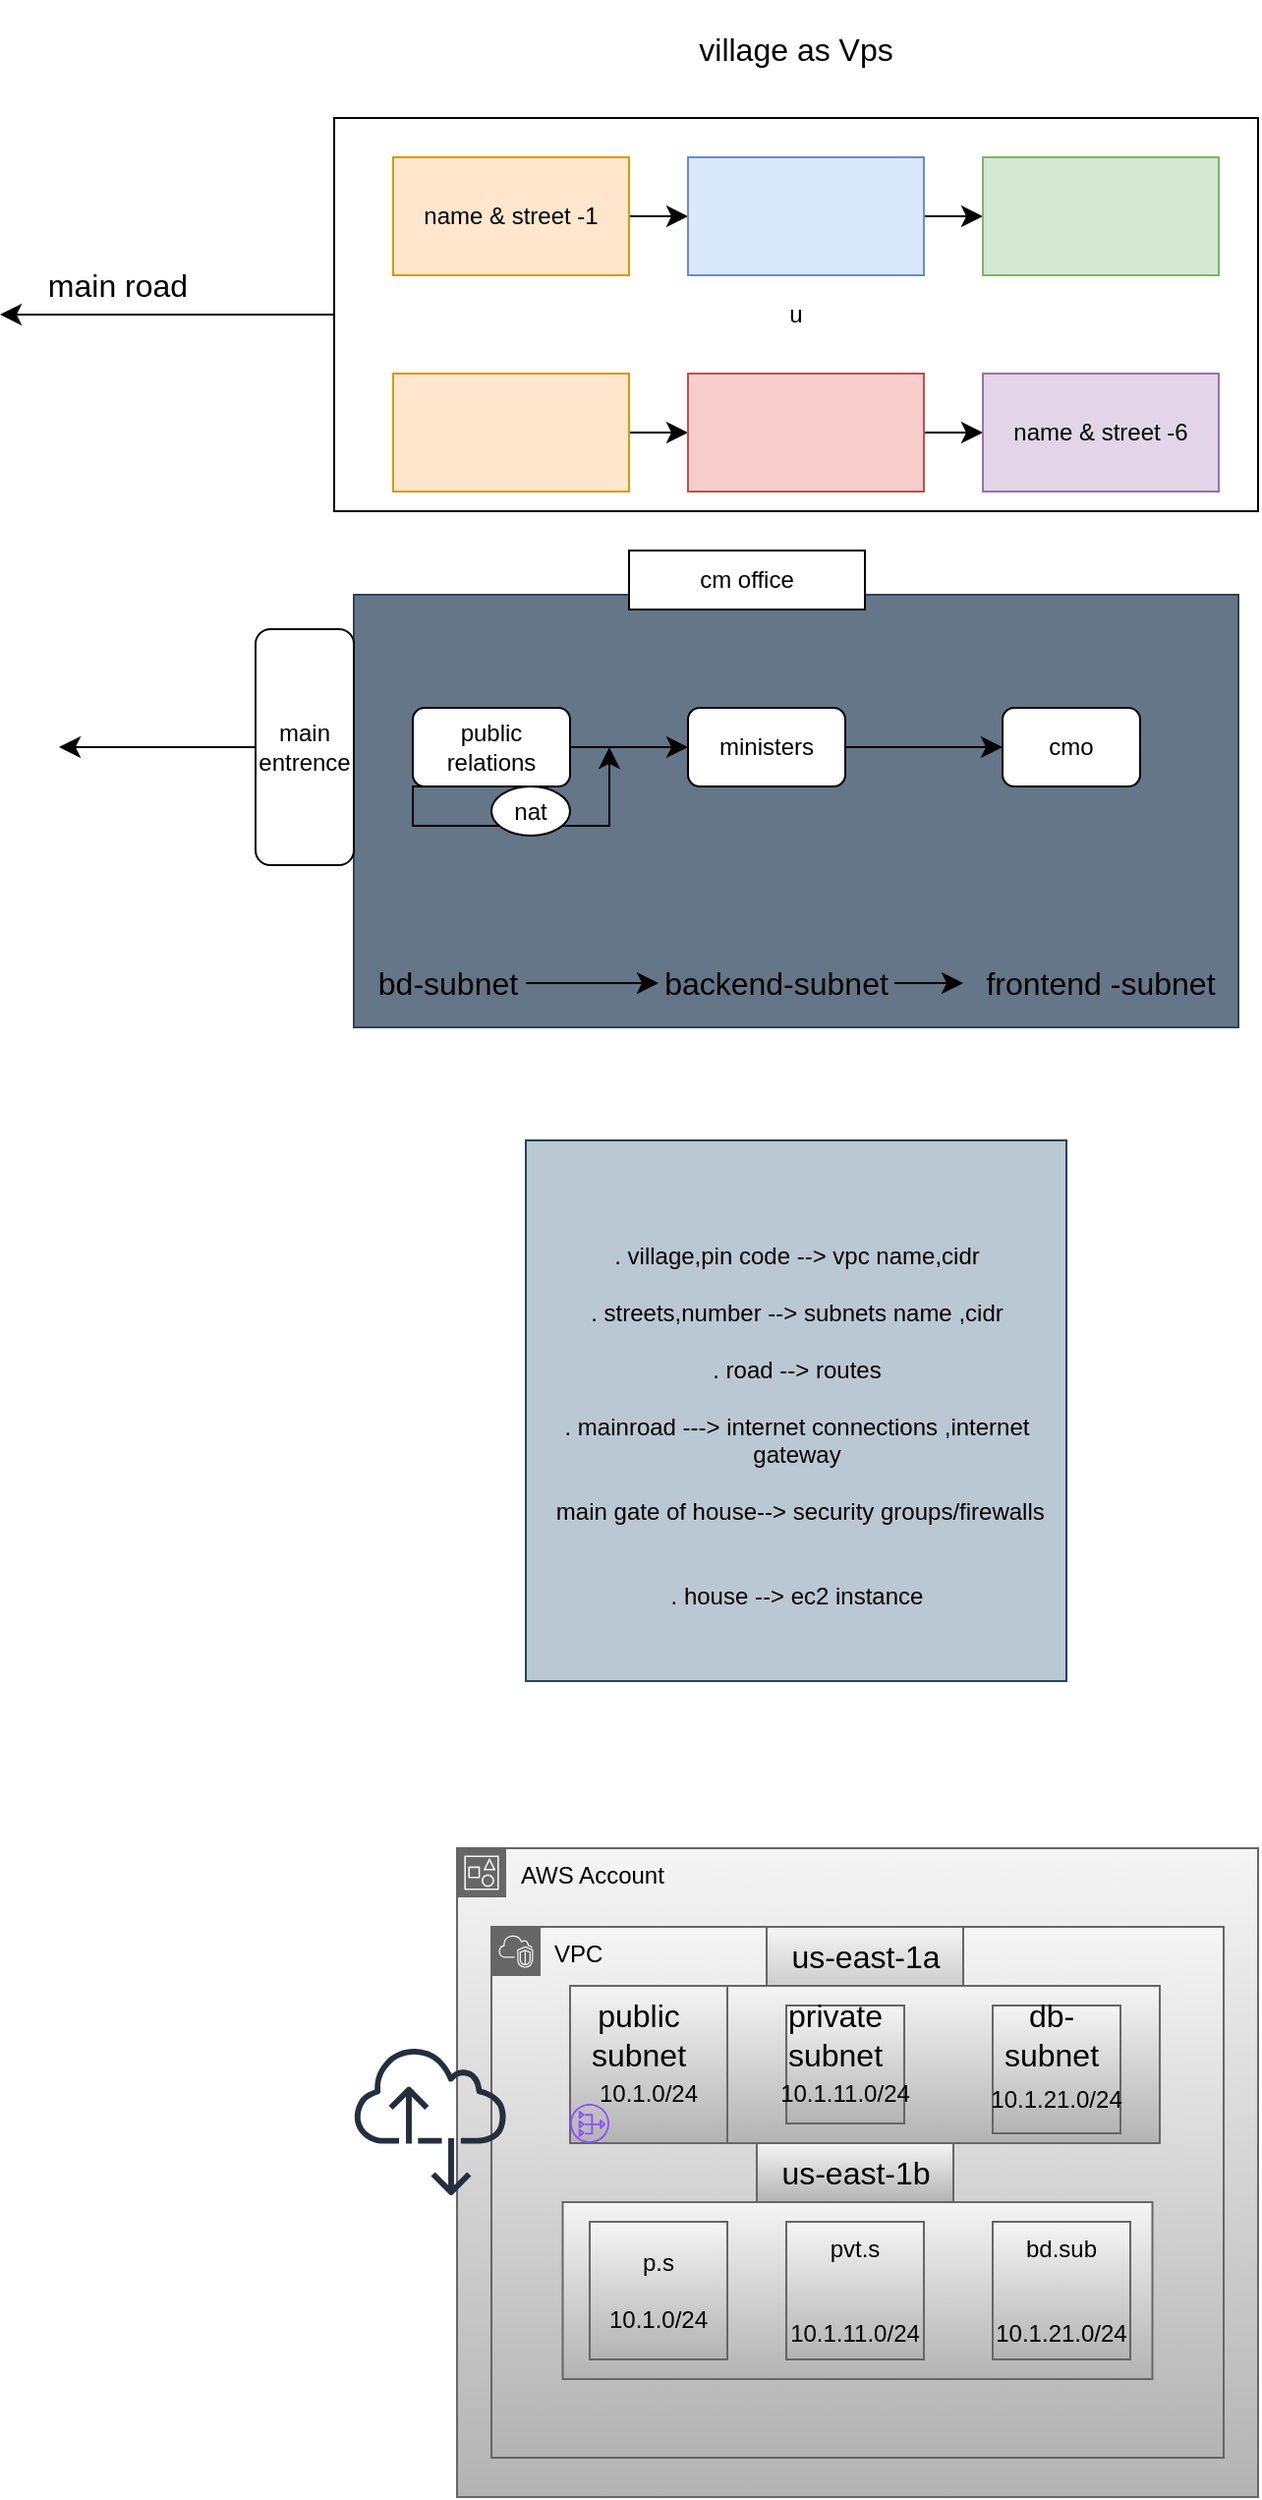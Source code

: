 <mxfile version="24.8.4">
  <diagram name="Page-1" id="mvzZ6NSyyMqOKgbDVsj_">
    <mxGraphModel dx="2000" dy="607" grid="1" gridSize="10" guides="1" tooltips="1" connect="1" arrows="0" fold="1" page="1" pageScale="1" pageWidth="850" pageHeight="1100" math="0" shadow="0">
      <root>
        <mxCell id="0" />
        <mxCell id="1" parent="0" />
        <mxCell id="NnzPZb60_fNd0hpzD29Z-30" style="edgeStyle=none;curved=1;rounded=0;orthogonalLoop=1;jettySize=auto;html=1;fontSize=12;startSize=8;endSize=8;" parent="1" source="NnzPZb60_fNd0hpzD29Z-1" edge="1">
          <mxGeometry relative="1" as="geometry">
            <mxPoint x="-110" y="210" as="targetPoint" />
          </mxGeometry>
        </mxCell>
        <mxCell id="NnzPZb60_fNd0hpzD29Z-1" value="u" style="rounded=0;whiteSpace=wrap;html=1;" parent="1" vertex="1">
          <mxGeometry x="60" y="110" width="470" height="200" as="geometry" />
        </mxCell>
        <mxCell id="NnzPZb60_fNd0hpzD29Z-16" value="" style="edgeStyle=none;curved=1;rounded=0;orthogonalLoop=1;jettySize=auto;html=1;fontSize=12;startSize=8;endSize=8;" parent="1" source="NnzPZb60_fNd0hpzD29Z-2" target="NnzPZb60_fNd0hpzD29Z-9" edge="1">
          <mxGeometry relative="1" as="geometry" />
        </mxCell>
        <mxCell id="NnzPZb60_fNd0hpzD29Z-2" value="" style="rounded=0;whiteSpace=wrap;html=1;fillColor=#ffe6cc;strokeColor=#d79b00;" parent="1" vertex="1">
          <mxGeometry x="90" y="240" width="120" height="60" as="geometry" />
        </mxCell>
        <mxCell id="NnzPZb60_fNd0hpzD29Z-14" value="" style="edgeStyle=none;curved=1;rounded=0;orthogonalLoop=1;jettySize=auto;html=1;fontSize=12;startSize=8;endSize=8;" parent="1" source="NnzPZb60_fNd0hpzD29Z-3" target="NnzPZb60_fNd0hpzD29Z-11" edge="1">
          <mxGeometry relative="1" as="geometry" />
        </mxCell>
        <mxCell id="NnzPZb60_fNd0hpzD29Z-3" value="" style="rounded=0;whiteSpace=wrap;html=1;" parent="1" vertex="1">
          <mxGeometry x="240" y="130" width="120" height="60" as="geometry" />
        </mxCell>
        <mxCell id="NnzPZb60_fNd0hpzD29Z-13" value="" style="edgeStyle=none;curved=1;rounded=0;orthogonalLoop=1;jettySize=auto;html=1;fontSize=12;startSize=8;endSize=8;" parent="1" source="NnzPZb60_fNd0hpzD29Z-8" target="NnzPZb60_fNd0hpzD29Z-3" edge="1">
          <mxGeometry relative="1" as="geometry" />
        </mxCell>
        <mxCell id="NnzPZb60_fNd0hpzD29Z-8" value="name &amp;amp; street -1" style="rounded=0;whiteSpace=wrap;html=1;fillColor=#ffe6cc;strokeColor=#d79b00;" parent="1" vertex="1">
          <mxGeometry x="90" y="130" width="120" height="60" as="geometry" />
        </mxCell>
        <mxCell id="NnzPZb60_fNd0hpzD29Z-15" value="" style="edgeStyle=none;curved=1;rounded=0;orthogonalLoop=1;jettySize=auto;html=1;fontSize=12;startSize=8;endSize=8;" parent="1" source="NnzPZb60_fNd0hpzD29Z-9" target="NnzPZb60_fNd0hpzD29Z-10" edge="1">
          <mxGeometry relative="1" as="geometry" />
        </mxCell>
        <mxCell id="NnzPZb60_fNd0hpzD29Z-9" value="" style="rounded=0;whiteSpace=wrap;html=1;fillColor=#f8cecc;strokeColor=#b85450;" parent="1" vertex="1">
          <mxGeometry x="240" y="240" width="120" height="60" as="geometry" />
        </mxCell>
        <mxCell id="NnzPZb60_fNd0hpzD29Z-10" value="name &amp;amp; street -6" style="rounded=0;whiteSpace=wrap;html=1;fillColor=#e1d5e7;strokeColor=#9673a6;" parent="1" vertex="1">
          <mxGeometry x="390" y="240" width="120" height="60" as="geometry" />
        </mxCell>
        <mxCell id="NnzPZb60_fNd0hpzD29Z-11" value="" style="rounded=0;whiteSpace=wrap;html=1;fillColor=#d5e8d4;strokeColor=#82b366;" parent="1" vertex="1">
          <mxGeometry x="390" y="130" width="120" height="60" as="geometry" />
        </mxCell>
        <mxCell id="NnzPZb60_fNd0hpzD29Z-17" value="" style="rounded=0;whiteSpace=wrap;html=1;fillColor=#647687;fontColor=#ffffff;strokeColor=#314354;" parent="1" vertex="1">
          <mxGeometry x="70" y="352.5" width="450" height="220" as="geometry" />
        </mxCell>
        <mxCell id="9qyINy1KkSHCjzg-Aph0-6" style="edgeStyle=orthogonalEdgeStyle;rounded=0;orthogonalLoop=1;jettySize=auto;html=1;entryX=0;entryY=0.5;entryDx=0;entryDy=0;fontSize=12;startSize=8;endSize=8;" edge="1" parent="1" source="9qyINy1KkSHCjzg-Aph0-13">
          <mxGeometry relative="1" as="geometry">
            <mxPoint x="100" y="450" as="sourcePoint" />
            <mxPoint x="200" y="430" as="targetPoint" />
            <Array as="points">
              <mxPoint x="100" y="450" />
              <mxPoint x="100" y="470" />
              <mxPoint x="200" y="470" />
            </Array>
          </mxGeometry>
        </mxCell>
        <mxCell id="9qyINy1KkSHCjzg-Aph0-12" value="" style="edgeStyle=elbowEdgeStyle;rounded=0;orthogonalLoop=1;jettySize=auto;html=1;fontSize=12;startSize=8;endSize=8;" edge="1" parent="1" source="NnzPZb60_fNd0hpzD29Z-18" target="NnzPZb60_fNd0hpzD29Z-19">
          <mxGeometry relative="1" as="geometry" />
        </mxCell>
        <mxCell id="NnzPZb60_fNd0hpzD29Z-18" value="public relations" style="rounded=1;whiteSpace=wrap;html=1;" parent="1" vertex="1">
          <mxGeometry x="100" y="410" width="80" height="40" as="geometry" />
        </mxCell>
        <mxCell id="9qyINy1KkSHCjzg-Aph0-8" style="edgeStyle=none;curved=1;rounded=0;orthogonalLoop=1;jettySize=auto;html=1;fontSize=12;startSize=8;endSize=8;" edge="1" parent="1" source="NnzPZb60_fNd0hpzD29Z-19" target="NnzPZb60_fNd0hpzD29Z-20">
          <mxGeometry relative="1" as="geometry" />
        </mxCell>
        <mxCell id="NnzPZb60_fNd0hpzD29Z-19" value="ministers" style="rounded=1;whiteSpace=wrap;html=1;" parent="1" vertex="1">
          <mxGeometry x="240" y="410" width="80" height="40" as="geometry" />
        </mxCell>
        <mxCell id="NnzPZb60_fNd0hpzD29Z-20" value="cmo" style="rounded=1;whiteSpace=wrap;html=1;" parent="1" vertex="1">
          <mxGeometry x="400" y="410" width="70" height="40" as="geometry" />
        </mxCell>
        <mxCell id="NnzPZb60_fNd0hpzD29Z-22" style="edgeStyle=none;curved=1;rounded=0;orthogonalLoop=1;jettySize=auto;html=1;fontSize=12;startSize=8;endSize=8;" parent="1" source="NnzPZb60_fNd0hpzD29Z-21" edge="1">
          <mxGeometry relative="1" as="geometry">
            <mxPoint x="-80" y="430" as="targetPoint" />
          </mxGeometry>
        </mxCell>
        <mxCell id="NnzPZb60_fNd0hpzD29Z-21" value="main&lt;div&gt;entrence&lt;/div&gt;" style="rounded=1;whiteSpace=wrap;html=1;" parent="1" vertex="1">
          <mxGeometry x="20" y="370" width="50" height="120" as="geometry" />
        </mxCell>
        <mxCell id="NnzPZb60_fNd0hpzD29Z-23" value="cm office" style="rounded=0;whiteSpace=wrap;html=1;" parent="1" vertex="1">
          <mxGeometry x="210" y="330" width="120" height="30" as="geometry" />
        </mxCell>
        <mxCell id="NnzPZb60_fNd0hpzD29Z-24" value="" style="rounded=0;whiteSpace=wrap;html=1;fillColor=#dae8fc;strokeColor=#6c8ebf;" parent="1" vertex="1">
          <mxGeometry x="240" y="130" width="120" height="60" as="geometry" />
        </mxCell>
        <mxCell id="NnzPZb60_fNd0hpzD29Z-26" value="&lt;div&gt;&lt;br&gt;&lt;/div&gt;&lt;div&gt;. village,pin code --&amp;gt; vpc name,cidr&lt;/div&gt;&lt;div&gt;&lt;br&gt;&lt;/div&gt;&lt;div&gt;. streets,number --&amp;gt; subnets name ,cidr&lt;/div&gt;&lt;div&gt;&lt;br&gt;&lt;/div&gt;&lt;div&gt;. road --&amp;gt; routes&lt;/div&gt;&lt;div&gt;&lt;br&gt;&lt;/div&gt;&lt;div&gt;. mainroad ---&amp;gt; internet connections ,internet gateway&lt;/div&gt;&lt;div&gt;&lt;br&gt;&lt;/div&gt;&lt;div&gt;&amp;nbsp;main gate of house--&amp;gt; security groups/firewalls&lt;/div&gt;&lt;div&gt;&lt;br&gt;&lt;/div&gt;&lt;div&gt;&lt;br&gt;&lt;/div&gt;&lt;div&gt;. house --&amp;gt; ec2 instance&lt;/div&gt;" style="whiteSpace=wrap;html=1;aspect=fixed;fillColor=#bac8d3;strokeColor=#23445d;" parent="1" vertex="1">
          <mxGeometry x="157.5" y="630" width="275" height="275" as="geometry" />
        </mxCell>
        <mxCell id="NnzPZb60_fNd0hpzD29Z-29" value="village as Vps" style="text;html=1;align=center;verticalAlign=middle;whiteSpace=wrap;rounded=0;fontSize=16;" parent="1" vertex="1">
          <mxGeometry x="230" y="50" width="130" height="50" as="geometry" />
        </mxCell>
        <mxCell id="NnzPZb60_fNd0hpzD29Z-31" value="main road" style="text;strokeColor=none;align=center;fillColor=none;html=1;verticalAlign=middle;whiteSpace=wrap;rounded=0;fontSize=16;" parent="1" vertex="1">
          <mxGeometry x="-90" y="180" width="80" height="30" as="geometry" />
        </mxCell>
        <mxCell id="NnzPZb60_fNd0hpzD29Z-32" value="frontend -subnet" style="text;html=1;align=center;verticalAlign=middle;whiteSpace=wrap;rounded=0;fontSize=16;" parent="1" vertex="1">
          <mxGeometry x="380" y="535" width="140" height="30" as="geometry" />
        </mxCell>
        <mxCell id="NnzPZb60_fNd0hpzD29Z-36" style="edgeStyle=none;curved=1;rounded=0;orthogonalLoop=1;jettySize=auto;html=1;fontSize=12;startSize=8;endSize=8;" parent="1" source="NnzPZb60_fNd0hpzD29Z-33" target="NnzPZb60_fNd0hpzD29Z-32" edge="1">
          <mxGeometry relative="1" as="geometry" />
        </mxCell>
        <mxCell id="NnzPZb60_fNd0hpzD29Z-33" value="backend-subnet" style="text;html=1;align=center;verticalAlign=middle;whiteSpace=wrap;rounded=0;fontSize=16;" parent="1" vertex="1">
          <mxGeometry x="225" y="535" width="120" height="30" as="geometry" />
        </mxCell>
        <mxCell id="NnzPZb60_fNd0hpzD29Z-35" style="edgeStyle=none;curved=1;rounded=0;orthogonalLoop=1;jettySize=auto;html=1;fontSize=12;startSize=8;endSize=8;" parent="1" source="NnzPZb60_fNd0hpzD29Z-34" target="NnzPZb60_fNd0hpzD29Z-33" edge="1">
          <mxGeometry relative="1" as="geometry" />
        </mxCell>
        <mxCell id="NnzPZb60_fNd0hpzD29Z-34" value="bd-subnet" style="text;html=1;align=center;verticalAlign=middle;whiteSpace=wrap;rounded=0;fontSize=16;" parent="1" vertex="1">
          <mxGeometry x="77.5" y="535" width="80" height="30" as="geometry" />
        </mxCell>
        <mxCell id="9qyINy1KkSHCjzg-Aph0-13" value="nat" style="ellipse;whiteSpace=wrap;html=1;" vertex="1" parent="1">
          <mxGeometry x="140" y="450" width="40" height="25" as="geometry" />
        </mxCell>
        <mxCell id="9qyINy1KkSHCjzg-Aph0-24" value="AWS Account" style="points=[[0,0],[0.25,0],[0.5,0],[0.75,0],[1,0],[1,0.25],[1,0.5],[1,0.75],[1,1],[0.75,1],[0.5,1],[0.25,1],[0,1],[0,0.75],[0,0.5],[0,0.25]];outlineConnect=0;gradientColor=#b3b3b3;html=1;whiteSpace=wrap;fontSize=12;fontStyle=0;container=1;pointerEvents=0;collapsible=0;recursiveResize=0;shape=mxgraph.aws4.group;grIcon=mxgraph.aws4.group_account;strokeColor=#666666;fillColor=#f5f5f5;verticalAlign=top;align=left;spacingLeft=30;dashed=0;" vertex="1" parent="1">
          <mxGeometry x="122.5" y="990" width="407.5" height="330" as="geometry" />
        </mxCell>
        <mxCell id="9qyINy1KkSHCjzg-Aph0-25" value="VPC" style="points=[[0,0],[0.25,0],[0.5,0],[0.75,0],[1,0],[1,0.25],[1,0.5],[1,0.75],[1,1],[0.75,1],[0.5,1],[0.25,1],[0,1],[0,0.75],[0,0.5],[0,0.25]];outlineConnect=0;gradientColor=#b3b3b3;html=1;whiteSpace=wrap;fontSize=12;fontStyle=0;container=1;pointerEvents=0;collapsible=0;recursiveResize=0;shape=mxgraph.aws4.group;grIcon=mxgraph.aws4.group_vpc2;strokeColor=#666666;fillColor=#f5f5f5;verticalAlign=top;align=left;spacingLeft=30;dashed=0;" vertex="1" parent="9qyINy1KkSHCjzg-Aph0-24">
          <mxGeometry x="17.5" y="40" width="372.5" height="270" as="geometry" />
        </mxCell>
        <mxCell id="9qyINy1KkSHCjzg-Aph0-27" value="" style="rounded=0;whiteSpace=wrap;html=1;fillColor=#f5f5f5;gradientColor=#b3b3b3;strokeColor=#666666;" vertex="1" parent="9qyINy1KkSHCjzg-Aph0-25">
          <mxGeometry x="40" y="30" width="300" height="80" as="geometry" />
        </mxCell>
        <mxCell id="9qyINy1KkSHCjzg-Aph0-28" value="" style="rounded=0;whiteSpace=wrap;html=1;fillColor=#f5f5f5;gradientColor=#b3b3b3;strokeColor=#666666;" vertex="1" parent="9qyINy1KkSHCjzg-Aph0-25">
          <mxGeometry x="36.25" y="140" width="300" height="90" as="geometry" />
        </mxCell>
        <mxCell id="9qyINy1KkSHCjzg-Aph0-33" value="" style="edgeStyle=none;curved=1;rounded=0;orthogonalLoop=1;jettySize=auto;html=1;fontSize=12;startSize=8;endSize=8;fillColor=#f5f5f5;gradientColor=#b3b3b3;strokeColor=#666666;" edge="1" parent="9qyINy1KkSHCjzg-Aph0-25" source="9qyINy1KkSHCjzg-Aph0-32" target="9qyINy1KkSHCjzg-Aph0-28">
          <mxGeometry relative="1" as="geometry" />
        </mxCell>
        <mxCell id="9qyINy1KkSHCjzg-Aph0-32" value="us-east-1b" style="text;html=1;align=center;verticalAlign=middle;resizable=0;points=[];autosize=1;strokeColor=#666666;fillColor=#f5f5f5;fontSize=16;gradientColor=#b3b3b3;" vertex="1" parent="9qyINy1KkSHCjzg-Aph0-25">
          <mxGeometry x="135" y="110" width="100" height="30" as="geometry" />
        </mxCell>
        <mxCell id="9qyINy1KkSHCjzg-Aph0-29" value="us-east-1a&lt;div&gt;&lt;br&gt;&lt;/div&gt;" style="text;html=1;align=center;verticalAlign=middle;resizable=0;points=[];autosize=1;strokeColor=#666666;fillColor=#f5f5f5;fontSize=16;gradientColor=#b3b3b3;" vertex="1" parent="9qyINy1KkSHCjzg-Aph0-25">
          <mxGeometry x="140" width="100" height="50" as="geometry" />
        </mxCell>
        <mxCell id="9qyINy1KkSHCjzg-Aph0-34" value="" style="whiteSpace=wrap;html=1;aspect=fixed;fillColor=#f5f5f5;gradientColor=#b3b3b3;strokeColor=#666666;" vertex="1" parent="9qyINy1KkSHCjzg-Aph0-25">
          <mxGeometry x="50" y="40" width="60" height="60" as="geometry" />
        </mxCell>
        <mxCell id="9qyINy1KkSHCjzg-Aph0-35" value="" style="rounded=0;whiteSpace=wrap;html=1;fillColor=#f5f5f5;gradientColor=#b3b3b3;strokeColor=#666666;" vertex="1" parent="9qyINy1KkSHCjzg-Aph0-25">
          <mxGeometry x="40" y="30" width="300" height="80" as="geometry" />
        </mxCell>
        <mxCell id="9qyINy1KkSHCjzg-Aph0-36" value="&lt;div&gt;&lt;br&gt;&lt;/div&gt;&lt;div&gt;&lt;br&gt;&lt;/div&gt;&lt;div&gt;10.1.0/24&lt;/div&gt;" style="whiteSpace=wrap;html=1;aspect=fixed;fillColor=#f5f5f5;strokeColor=#666666;gradientColor=#b3b3b3;" vertex="1" parent="9qyINy1KkSHCjzg-Aph0-25">
          <mxGeometry x="40" y="30" width="80" height="80" as="geometry" />
        </mxCell>
        <mxCell id="9qyINy1KkSHCjzg-Aph0-37" value="&lt;div&gt;&lt;br&gt;&lt;/div&gt;&lt;div&gt;&lt;div&gt;&lt;br&gt;&lt;/div&gt;&lt;div&gt;10.1.11.0/24&lt;/div&gt;&lt;/div&gt;" style="whiteSpace=wrap;html=1;aspect=fixed;fillColor=#f5f5f5;strokeColor=#666666;gradientColor=#b3b3b3;" vertex="1" parent="9qyINy1KkSHCjzg-Aph0-25">
          <mxGeometry x="150" y="40" width="60" height="60" as="geometry" />
        </mxCell>
        <mxCell id="9qyINy1KkSHCjzg-Aph0-38" value="&lt;div&gt;&lt;br&gt;&lt;/div&gt;&lt;div&gt;&lt;div&gt;&lt;br&gt;&lt;/div&gt;&lt;div&gt;10.1.21.0/24&lt;/div&gt;&lt;/div&gt;" style="whiteSpace=wrap;html=1;aspect=fixed;fillColor=#f5f5f5;strokeColor=#666666;gradientColor=#b3b3b3;" vertex="1" parent="9qyINy1KkSHCjzg-Aph0-25">
          <mxGeometry x="255" y="40" width="65" height="65" as="geometry" />
        </mxCell>
        <mxCell id="9qyINy1KkSHCjzg-Aph0-39" value="pvt.s&lt;div&gt;&lt;br&gt;&lt;/div&gt;&lt;div&gt;&lt;div&gt;&lt;br&gt;&lt;/div&gt;&lt;div&gt;10.1.11.0/24&lt;/div&gt;&lt;/div&gt;" style="whiteSpace=wrap;html=1;aspect=fixed;fillColor=#f5f5f5;strokeColor=#666666;gradientColor=#b3b3b3;" vertex="1" parent="9qyINy1KkSHCjzg-Aph0-25">
          <mxGeometry x="150" y="150" width="70" height="70" as="geometry" />
        </mxCell>
        <mxCell id="9qyINy1KkSHCjzg-Aph0-40" value="p.s&lt;br&gt;&lt;div&gt;&lt;div&gt;&lt;br&gt;&lt;/div&gt;&lt;div&gt;10.1.0/24&lt;/div&gt;&lt;/div&gt;" style="whiteSpace=wrap;html=1;aspect=fixed;fillColor=#f5f5f5;strokeColor=#666666;gradientColor=#b3b3b3;" vertex="1" parent="9qyINy1KkSHCjzg-Aph0-25">
          <mxGeometry x="50" y="150" width="70" height="70" as="geometry" />
        </mxCell>
        <mxCell id="9qyINy1KkSHCjzg-Aph0-41" value="bd.sub&lt;div&gt;&lt;br&gt;&lt;/div&gt;&lt;div&gt;&lt;div&gt;&lt;br&gt;&lt;/div&gt;&lt;div&gt;10.1.21.0/24&lt;/div&gt;&lt;/div&gt;" style="whiteSpace=wrap;html=1;aspect=fixed;fillColor=#f5f5f5;strokeColor=#666666;gradientColor=#b3b3b3;" vertex="1" parent="9qyINy1KkSHCjzg-Aph0-25">
          <mxGeometry x="255" y="150" width="70" height="70" as="geometry" />
        </mxCell>
        <mxCell id="9qyINy1KkSHCjzg-Aph0-43" value="public subnet" style="text;html=1;align=center;verticalAlign=middle;whiteSpace=wrap;rounded=0;fontSize=16;" vertex="1" parent="9qyINy1KkSHCjzg-Aph0-25">
          <mxGeometry x="50" y="40" width="50" height="30" as="geometry" />
        </mxCell>
        <mxCell id="9qyINy1KkSHCjzg-Aph0-48" value="private&lt;div&gt;subnet&lt;/div&gt;" style="text;html=1;align=center;verticalAlign=middle;whiteSpace=wrap;rounded=0;fontSize=16;" vertex="1" parent="9qyINy1KkSHCjzg-Aph0-25">
          <mxGeometry x="150" y="40" width="50" height="30" as="geometry" />
        </mxCell>
        <mxCell id="9qyINy1KkSHCjzg-Aph0-49" value="db-subnet" style="text;html=1;align=center;verticalAlign=middle;whiteSpace=wrap;rounded=0;fontSize=16;" vertex="1" parent="9qyINy1KkSHCjzg-Aph0-25">
          <mxGeometry x="260" y="40" width="50" height="30" as="geometry" />
        </mxCell>
        <mxCell id="9qyINy1KkSHCjzg-Aph0-51" value="" style="sketch=0;outlineConnect=0;fontColor=#232F3E;gradientColor=none;fillColor=#8C4FFF;strokeColor=none;dashed=0;verticalLabelPosition=bottom;verticalAlign=top;align=center;html=1;fontSize=12;fontStyle=0;aspect=fixed;pointerEvents=1;shape=mxgraph.aws4.nat_gateway;" vertex="1" parent="9qyINy1KkSHCjzg-Aph0-25">
          <mxGeometry x="40" y="90" width="20" height="20" as="geometry" />
        </mxCell>
        <mxCell id="9qyINy1KkSHCjzg-Aph0-52" value="" style="sketch=0;outlineConnect=0;fontColor=#232F3E;gradientColor=none;fillColor=#232F3D;strokeColor=none;dashed=0;verticalLabelPosition=bottom;verticalAlign=top;align=center;html=1;fontSize=12;fontStyle=0;aspect=fixed;pointerEvents=1;shape=mxgraph.aws4.internet_alt2;" vertex="1" parent="1">
          <mxGeometry x="70" y="1090" width="78" height="78" as="geometry" />
        </mxCell>
      </root>
    </mxGraphModel>
  </diagram>
</mxfile>
